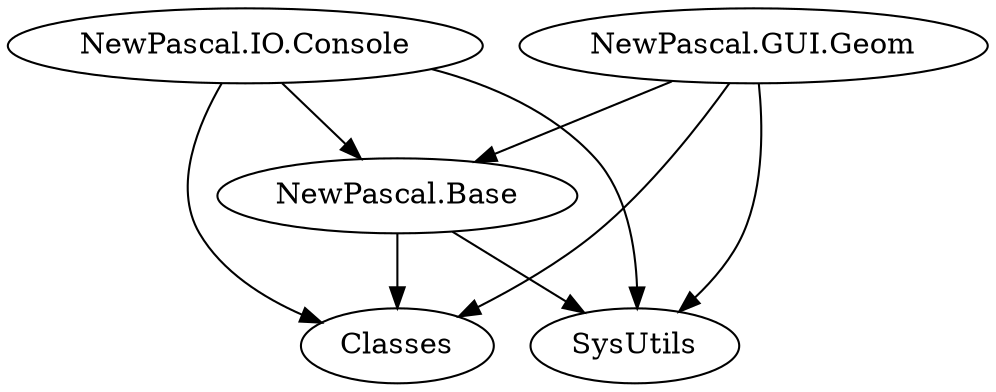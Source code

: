 DiGraph Uses {
  "NewPascal.Base" -> "Classes"
  "NewPascal.Base" -> "SysUtils"
  "NewPascal.Base" [href="NewPascal.Base.html"]
  "NewPascal.GUI.Geom" -> "Classes"
  "NewPascal.GUI.Geom" -> "SysUtils"
  "NewPascal.GUI.Geom" -> "NewPascal.Base"
  "NewPascal.GUI.Geom" [href="NewPascal.GUI.Geom.html"]
  "NewPascal.IO.Console" -> "Classes"
  "NewPascal.IO.Console" -> "SysUtils"
  "NewPascal.IO.Console" -> "NewPascal.Base"
  "NewPascal.IO.Console" [href="NewPascal.IO.Console.html"]
}
